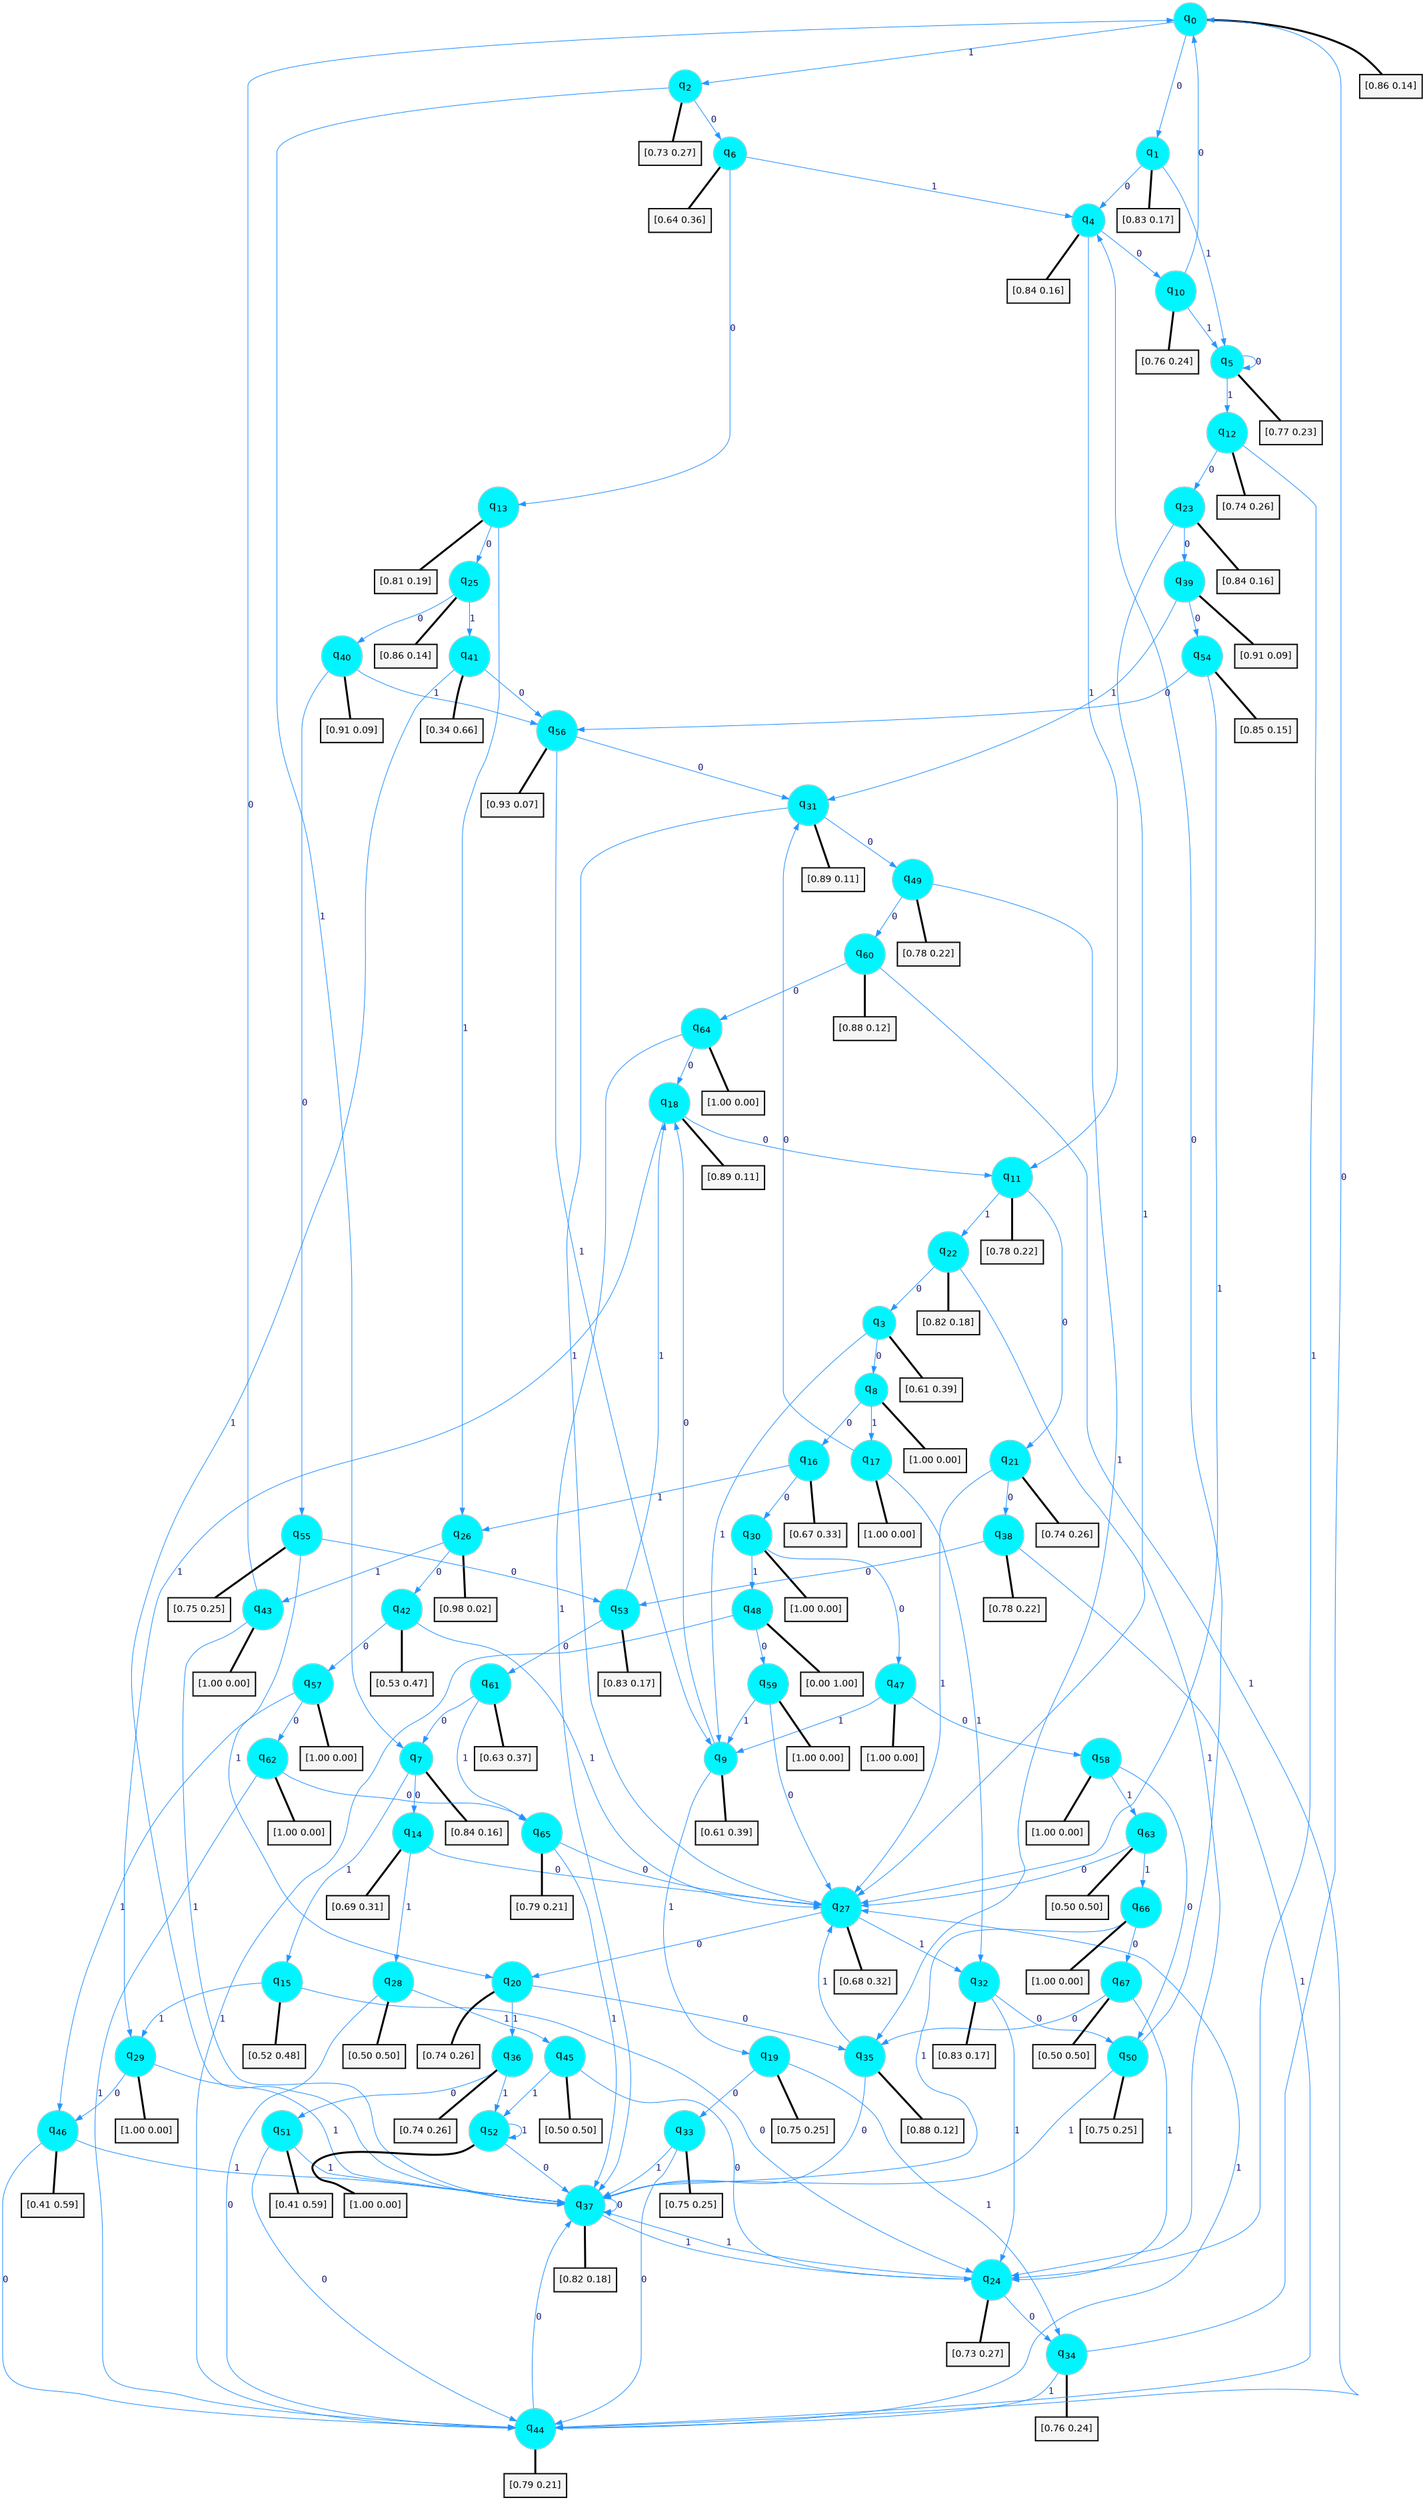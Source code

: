 digraph G {
graph [
bgcolor=transparent, dpi=300, rankdir=TD, size="40,25"];
node [
color=gray, fillcolor=turquoise1, fontcolor=black, fontname=Helvetica, fontsize=16, fontweight=bold, shape=circle, style=filled];
edge [
arrowsize=1, color=dodgerblue1, fontcolor=midnightblue, fontname=courier, fontweight=bold, penwidth=1, style=solid, weight=20];
0[label=<q<SUB>0</SUB>>];
1[label=<q<SUB>1</SUB>>];
2[label=<q<SUB>2</SUB>>];
3[label=<q<SUB>3</SUB>>];
4[label=<q<SUB>4</SUB>>];
5[label=<q<SUB>5</SUB>>];
6[label=<q<SUB>6</SUB>>];
7[label=<q<SUB>7</SUB>>];
8[label=<q<SUB>8</SUB>>];
9[label=<q<SUB>9</SUB>>];
10[label=<q<SUB>10</SUB>>];
11[label=<q<SUB>11</SUB>>];
12[label=<q<SUB>12</SUB>>];
13[label=<q<SUB>13</SUB>>];
14[label=<q<SUB>14</SUB>>];
15[label=<q<SUB>15</SUB>>];
16[label=<q<SUB>16</SUB>>];
17[label=<q<SUB>17</SUB>>];
18[label=<q<SUB>18</SUB>>];
19[label=<q<SUB>19</SUB>>];
20[label=<q<SUB>20</SUB>>];
21[label=<q<SUB>21</SUB>>];
22[label=<q<SUB>22</SUB>>];
23[label=<q<SUB>23</SUB>>];
24[label=<q<SUB>24</SUB>>];
25[label=<q<SUB>25</SUB>>];
26[label=<q<SUB>26</SUB>>];
27[label=<q<SUB>27</SUB>>];
28[label=<q<SUB>28</SUB>>];
29[label=<q<SUB>29</SUB>>];
30[label=<q<SUB>30</SUB>>];
31[label=<q<SUB>31</SUB>>];
32[label=<q<SUB>32</SUB>>];
33[label=<q<SUB>33</SUB>>];
34[label=<q<SUB>34</SUB>>];
35[label=<q<SUB>35</SUB>>];
36[label=<q<SUB>36</SUB>>];
37[label=<q<SUB>37</SUB>>];
38[label=<q<SUB>38</SUB>>];
39[label=<q<SUB>39</SUB>>];
40[label=<q<SUB>40</SUB>>];
41[label=<q<SUB>41</SUB>>];
42[label=<q<SUB>42</SUB>>];
43[label=<q<SUB>43</SUB>>];
44[label=<q<SUB>44</SUB>>];
45[label=<q<SUB>45</SUB>>];
46[label=<q<SUB>46</SUB>>];
47[label=<q<SUB>47</SUB>>];
48[label=<q<SUB>48</SUB>>];
49[label=<q<SUB>49</SUB>>];
50[label=<q<SUB>50</SUB>>];
51[label=<q<SUB>51</SUB>>];
52[label=<q<SUB>52</SUB>>];
53[label=<q<SUB>53</SUB>>];
54[label=<q<SUB>54</SUB>>];
55[label=<q<SUB>55</SUB>>];
56[label=<q<SUB>56</SUB>>];
57[label=<q<SUB>57</SUB>>];
58[label=<q<SUB>58</SUB>>];
59[label=<q<SUB>59</SUB>>];
60[label=<q<SUB>60</SUB>>];
61[label=<q<SUB>61</SUB>>];
62[label=<q<SUB>62</SUB>>];
63[label=<q<SUB>63</SUB>>];
64[label=<q<SUB>64</SUB>>];
65[label=<q<SUB>65</SUB>>];
66[label=<q<SUB>66</SUB>>];
67[label=<q<SUB>67</SUB>>];
68[label="[0.86 0.14]", shape=box,fontcolor=black, fontname=Helvetica, fontsize=14, penwidth=2, fillcolor=whitesmoke,color=black];
69[label="[0.83 0.17]", shape=box,fontcolor=black, fontname=Helvetica, fontsize=14, penwidth=2, fillcolor=whitesmoke,color=black];
70[label="[0.73 0.27]", shape=box,fontcolor=black, fontname=Helvetica, fontsize=14, penwidth=2, fillcolor=whitesmoke,color=black];
71[label="[0.61 0.39]", shape=box,fontcolor=black, fontname=Helvetica, fontsize=14, penwidth=2, fillcolor=whitesmoke,color=black];
72[label="[0.84 0.16]", shape=box,fontcolor=black, fontname=Helvetica, fontsize=14, penwidth=2, fillcolor=whitesmoke,color=black];
73[label="[0.77 0.23]", shape=box,fontcolor=black, fontname=Helvetica, fontsize=14, penwidth=2, fillcolor=whitesmoke,color=black];
74[label="[0.64 0.36]", shape=box,fontcolor=black, fontname=Helvetica, fontsize=14, penwidth=2, fillcolor=whitesmoke,color=black];
75[label="[0.84 0.16]", shape=box,fontcolor=black, fontname=Helvetica, fontsize=14, penwidth=2, fillcolor=whitesmoke,color=black];
76[label="[1.00 0.00]", shape=box,fontcolor=black, fontname=Helvetica, fontsize=14, penwidth=2, fillcolor=whitesmoke,color=black];
77[label="[0.61 0.39]", shape=box,fontcolor=black, fontname=Helvetica, fontsize=14, penwidth=2, fillcolor=whitesmoke,color=black];
78[label="[0.76 0.24]", shape=box,fontcolor=black, fontname=Helvetica, fontsize=14, penwidth=2, fillcolor=whitesmoke,color=black];
79[label="[0.78 0.22]", shape=box,fontcolor=black, fontname=Helvetica, fontsize=14, penwidth=2, fillcolor=whitesmoke,color=black];
80[label="[0.74 0.26]", shape=box,fontcolor=black, fontname=Helvetica, fontsize=14, penwidth=2, fillcolor=whitesmoke,color=black];
81[label="[0.81 0.19]", shape=box,fontcolor=black, fontname=Helvetica, fontsize=14, penwidth=2, fillcolor=whitesmoke,color=black];
82[label="[0.69 0.31]", shape=box,fontcolor=black, fontname=Helvetica, fontsize=14, penwidth=2, fillcolor=whitesmoke,color=black];
83[label="[0.52 0.48]", shape=box,fontcolor=black, fontname=Helvetica, fontsize=14, penwidth=2, fillcolor=whitesmoke,color=black];
84[label="[0.67 0.33]", shape=box,fontcolor=black, fontname=Helvetica, fontsize=14, penwidth=2, fillcolor=whitesmoke,color=black];
85[label="[1.00 0.00]", shape=box,fontcolor=black, fontname=Helvetica, fontsize=14, penwidth=2, fillcolor=whitesmoke,color=black];
86[label="[0.89 0.11]", shape=box,fontcolor=black, fontname=Helvetica, fontsize=14, penwidth=2, fillcolor=whitesmoke,color=black];
87[label="[0.75 0.25]", shape=box,fontcolor=black, fontname=Helvetica, fontsize=14, penwidth=2, fillcolor=whitesmoke,color=black];
88[label="[0.74 0.26]", shape=box,fontcolor=black, fontname=Helvetica, fontsize=14, penwidth=2, fillcolor=whitesmoke,color=black];
89[label="[0.74 0.26]", shape=box,fontcolor=black, fontname=Helvetica, fontsize=14, penwidth=2, fillcolor=whitesmoke,color=black];
90[label="[0.82 0.18]", shape=box,fontcolor=black, fontname=Helvetica, fontsize=14, penwidth=2, fillcolor=whitesmoke,color=black];
91[label="[0.84 0.16]", shape=box,fontcolor=black, fontname=Helvetica, fontsize=14, penwidth=2, fillcolor=whitesmoke,color=black];
92[label="[0.73 0.27]", shape=box,fontcolor=black, fontname=Helvetica, fontsize=14, penwidth=2, fillcolor=whitesmoke,color=black];
93[label="[0.86 0.14]", shape=box,fontcolor=black, fontname=Helvetica, fontsize=14, penwidth=2, fillcolor=whitesmoke,color=black];
94[label="[0.98 0.02]", shape=box,fontcolor=black, fontname=Helvetica, fontsize=14, penwidth=2, fillcolor=whitesmoke,color=black];
95[label="[0.68 0.32]", shape=box,fontcolor=black, fontname=Helvetica, fontsize=14, penwidth=2, fillcolor=whitesmoke,color=black];
96[label="[0.50 0.50]", shape=box,fontcolor=black, fontname=Helvetica, fontsize=14, penwidth=2, fillcolor=whitesmoke,color=black];
97[label="[1.00 0.00]", shape=box,fontcolor=black, fontname=Helvetica, fontsize=14, penwidth=2, fillcolor=whitesmoke,color=black];
98[label="[1.00 0.00]", shape=box,fontcolor=black, fontname=Helvetica, fontsize=14, penwidth=2, fillcolor=whitesmoke,color=black];
99[label="[0.89 0.11]", shape=box,fontcolor=black, fontname=Helvetica, fontsize=14, penwidth=2, fillcolor=whitesmoke,color=black];
100[label="[0.83 0.17]", shape=box,fontcolor=black, fontname=Helvetica, fontsize=14, penwidth=2, fillcolor=whitesmoke,color=black];
101[label="[0.75 0.25]", shape=box,fontcolor=black, fontname=Helvetica, fontsize=14, penwidth=2, fillcolor=whitesmoke,color=black];
102[label="[0.76 0.24]", shape=box,fontcolor=black, fontname=Helvetica, fontsize=14, penwidth=2, fillcolor=whitesmoke,color=black];
103[label="[0.88 0.12]", shape=box,fontcolor=black, fontname=Helvetica, fontsize=14, penwidth=2, fillcolor=whitesmoke,color=black];
104[label="[0.74 0.26]", shape=box,fontcolor=black, fontname=Helvetica, fontsize=14, penwidth=2, fillcolor=whitesmoke,color=black];
105[label="[0.82 0.18]", shape=box,fontcolor=black, fontname=Helvetica, fontsize=14, penwidth=2, fillcolor=whitesmoke,color=black];
106[label="[0.78 0.22]", shape=box,fontcolor=black, fontname=Helvetica, fontsize=14, penwidth=2, fillcolor=whitesmoke,color=black];
107[label="[0.91 0.09]", shape=box,fontcolor=black, fontname=Helvetica, fontsize=14, penwidth=2, fillcolor=whitesmoke,color=black];
108[label="[0.91 0.09]", shape=box,fontcolor=black, fontname=Helvetica, fontsize=14, penwidth=2, fillcolor=whitesmoke,color=black];
109[label="[0.34 0.66]", shape=box,fontcolor=black, fontname=Helvetica, fontsize=14, penwidth=2, fillcolor=whitesmoke,color=black];
110[label="[0.53 0.47]", shape=box,fontcolor=black, fontname=Helvetica, fontsize=14, penwidth=2, fillcolor=whitesmoke,color=black];
111[label="[1.00 0.00]", shape=box,fontcolor=black, fontname=Helvetica, fontsize=14, penwidth=2, fillcolor=whitesmoke,color=black];
112[label="[0.79 0.21]", shape=box,fontcolor=black, fontname=Helvetica, fontsize=14, penwidth=2, fillcolor=whitesmoke,color=black];
113[label="[0.50 0.50]", shape=box,fontcolor=black, fontname=Helvetica, fontsize=14, penwidth=2, fillcolor=whitesmoke,color=black];
114[label="[0.41 0.59]", shape=box,fontcolor=black, fontname=Helvetica, fontsize=14, penwidth=2, fillcolor=whitesmoke,color=black];
115[label="[1.00 0.00]", shape=box,fontcolor=black, fontname=Helvetica, fontsize=14, penwidth=2, fillcolor=whitesmoke,color=black];
116[label="[0.00 1.00]", shape=box,fontcolor=black, fontname=Helvetica, fontsize=14, penwidth=2, fillcolor=whitesmoke,color=black];
117[label="[0.78 0.22]", shape=box,fontcolor=black, fontname=Helvetica, fontsize=14, penwidth=2, fillcolor=whitesmoke,color=black];
118[label="[0.75 0.25]", shape=box,fontcolor=black, fontname=Helvetica, fontsize=14, penwidth=2, fillcolor=whitesmoke,color=black];
119[label="[0.41 0.59]", shape=box,fontcolor=black, fontname=Helvetica, fontsize=14, penwidth=2, fillcolor=whitesmoke,color=black];
120[label="[1.00 0.00]", shape=box,fontcolor=black, fontname=Helvetica, fontsize=14, penwidth=2, fillcolor=whitesmoke,color=black];
121[label="[0.83 0.17]", shape=box,fontcolor=black, fontname=Helvetica, fontsize=14, penwidth=2, fillcolor=whitesmoke,color=black];
122[label="[0.85 0.15]", shape=box,fontcolor=black, fontname=Helvetica, fontsize=14, penwidth=2, fillcolor=whitesmoke,color=black];
123[label="[0.75 0.25]", shape=box,fontcolor=black, fontname=Helvetica, fontsize=14, penwidth=2, fillcolor=whitesmoke,color=black];
124[label="[0.93 0.07]", shape=box,fontcolor=black, fontname=Helvetica, fontsize=14, penwidth=2, fillcolor=whitesmoke,color=black];
125[label="[1.00 0.00]", shape=box,fontcolor=black, fontname=Helvetica, fontsize=14, penwidth=2, fillcolor=whitesmoke,color=black];
126[label="[1.00 0.00]", shape=box,fontcolor=black, fontname=Helvetica, fontsize=14, penwidth=2, fillcolor=whitesmoke,color=black];
127[label="[1.00 0.00]", shape=box,fontcolor=black, fontname=Helvetica, fontsize=14, penwidth=2, fillcolor=whitesmoke,color=black];
128[label="[0.88 0.12]", shape=box,fontcolor=black, fontname=Helvetica, fontsize=14, penwidth=2, fillcolor=whitesmoke,color=black];
129[label="[0.63 0.37]", shape=box,fontcolor=black, fontname=Helvetica, fontsize=14, penwidth=2, fillcolor=whitesmoke,color=black];
130[label="[1.00 0.00]", shape=box,fontcolor=black, fontname=Helvetica, fontsize=14, penwidth=2, fillcolor=whitesmoke,color=black];
131[label="[0.50 0.50]", shape=box,fontcolor=black, fontname=Helvetica, fontsize=14, penwidth=2, fillcolor=whitesmoke,color=black];
132[label="[1.00 0.00]", shape=box,fontcolor=black, fontname=Helvetica, fontsize=14, penwidth=2, fillcolor=whitesmoke,color=black];
133[label="[0.79 0.21]", shape=box,fontcolor=black, fontname=Helvetica, fontsize=14, penwidth=2, fillcolor=whitesmoke,color=black];
134[label="[1.00 0.00]", shape=box,fontcolor=black, fontname=Helvetica, fontsize=14, penwidth=2, fillcolor=whitesmoke,color=black];
135[label="[0.50 0.50]", shape=box,fontcolor=black, fontname=Helvetica, fontsize=14, penwidth=2, fillcolor=whitesmoke,color=black];
0->1 [label=0];
0->2 [label=1];
0->68 [arrowhead=none, penwidth=3,color=black];
1->4 [label=0];
1->5 [label=1];
1->69 [arrowhead=none, penwidth=3,color=black];
2->6 [label=0];
2->7 [label=1];
2->70 [arrowhead=none, penwidth=3,color=black];
3->8 [label=0];
3->9 [label=1];
3->71 [arrowhead=none, penwidth=3,color=black];
4->10 [label=0];
4->11 [label=1];
4->72 [arrowhead=none, penwidth=3,color=black];
5->5 [label=0];
5->12 [label=1];
5->73 [arrowhead=none, penwidth=3,color=black];
6->13 [label=0];
6->4 [label=1];
6->74 [arrowhead=none, penwidth=3,color=black];
7->14 [label=0];
7->15 [label=1];
7->75 [arrowhead=none, penwidth=3,color=black];
8->16 [label=0];
8->17 [label=1];
8->76 [arrowhead=none, penwidth=3,color=black];
9->18 [label=0];
9->19 [label=1];
9->77 [arrowhead=none, penwidth=3,color=black];
10->0 [label=0];
10->5 [label=1];
10->78 [arrowhead=none, penwidth=3,color=black];
11->21 [label=0];
11->22 [label=1];
11->79 [arrowhead=none, penwidth=3,color=black];
12->23 [label=0];
12->24 [label=1];
12->80 [arrowhead=none, penwidth=3,color=black];
13->25 [label=0];
13->26 [label=1];
13->81 [arrowhead=none, penwidth=3,color=black];
14->27 [label=0];
14->28 [label=1];
14->82 [arrowhead=none, penwidth=3,color=black];
15->24 [label=0];
15->29 [label=1];
15->83 [arrowhead=none, penwidth=3,color=black];
16->30 [label=0];
16->26 [label=1];
16->84 [arrowhead=none, penwidth=3,color=black];
17->31 [label=0];
17->32 [label=1];
17->85 [arrowhead=none, penwidth=3,color=black];
18->11 [label=0];
18->29 [label=1];
18->86 [arrowhead=none, penwidth=3,color=black];
19->33 [label=0];
19->34 [label=1];
19->87 [arrowhead=none, penwidth=3,color=black];
20->35 [label=0];
20->36 [label=1];
20->88 [arrowhead=none, penwidth=3,color=black];
21->38 [label=0];
21->27 [label=1];
21->89 [arrowhead=none, penwidth=3,color=black];
22->3 [label=0];
22->24 [label=1];
22->90 [arrowhead=none, penwidth=3,color=black];
23->39 [label=0];
23->27 [label=1];
23->91 [arrowhead=none, penwidth=3,color=black];
24->34 [label=0];
24->37 [label=1];
24->92 [arrowhead=none, penwidth=3,color=black];
25->40 [label=0];
25->41 [label=1];
25->93 [arrowhead=none, penwidth=3,color=black];
26->42 [label=0];
26->43 [label=1];
26->94 [arrowhead=none, penwidth=3,color=black];
27->20 [label=0];
27->32 [label=1];
27->95 [arrowhead=none, penwidth=3,color=black];
28->44 [label=0];
28->45 [label=1];
28->96 [arrowhead=none, penwidth=3,color=black];
29->46 [label=0];
29->37 [label=1];
29->97 [arrowhead=none, penwidth=3,color=black];
30->47 [label=0];
30->48 [label=1];
30->98 [arrowhead=none, penwidth=3,color=black];
31->49 [label=0];
31->27 [label=1];
31->99 [arrowhead=none, penwidth=3,color=black];
32->50 [label=0];
32->24 [label=1];
32->100 [arrowhead=none, penwidth=3,color=black];
33->44 [label=0];
33->37 [label=1];
33->101 [arrowhead=none, penwidth=3,color=black];
34->0 [label=0];
34->44 [label=1];
34->102 [arrowhead=none, penwidth=3,color=black];
35->37 [label=0];
35->27 [label=1];
35->103 [arrowhead=none, penwidth=3,color=black];
36->51 [label=0];
36->52 [label=1];
36->104 [arrowhead=none, penwidth=3,color=black];
37->37 [label=0];
37->24 [label=1];
37->105 [arrowhead=none, penwidth=3,color=black];
38->53 [label=0];
38->44 [label=1];
38->106 [arrowhead=none, penwidth=3,color=black];
39->54 [label=0];
39->31 [label=1];
39->107 [arrowhead=none, penwidth=3,color=black];
40->55 [label=0];
40->56 [label=1];
40->108 [arrowhead=none, penwidth=3,color=black];
41->56 [label=0];
41->37 [label=1];
41->109 [arrowhead=none, penwidth=3,color=black];
42->57 [label=0];
42->27 [label=1];
42->110 [arrowhead=none, penwidth=3,color=black];
43->0 [label=0];
43->37 [label=1];
43->111 [arrowhead=none, penwidth=3,color=black];
44->37 [label=0];
44->27 [label=1];
44->112 [arrowhead=none, penwidth=3,color=black];
45->24 [label=0];
45->52 [label=1];
45->113 [arrowhead=none, penwidth=3,color=black];
46->44 [label=0];
46->37 [label=1];
46->114 [arrowhead=none, penwidth=3,color=black];
47->58 [label=0];
47->9 [label=1];
47->115 [arrowhead=none, penwidth=3,color=black];
48->59 [label=0];
48->44 [label=1];
48->116 [arrowhead=none, penwidth=3,color=black];
49->60 [label=0];
49->35 [label=1];
49->117 [arrowhead=none, penwidth=3,color=black];
50->4 [label=0];
50->37 [label=1];
50->118 [arrowhead=none, penwidth=3,color=black];
51->44 [label=0];
51->37 [label=1];
51->119 [arrowhead=none, penwidth=3,color=black];
52->37 [label=0];
52->52 [label=1];
52->120 [arrowhead=none, penwidth=3,color=black];
53->61 [label=0];
53->18 [label=1];
53->121 [arrowhead=none, penwidth=3,color=black];
54->56 [label=0];
54->27 [label=1];
54->122 [arrowhead=none, penwidth=3,color=black];
55->53 [label=0];
55->20 [label=1];
55->123 [arrowhead=none, penwidth=3,color=black];
56->31 [label=0];
56->9 [label=1];
56->124 [arrowhead=none, penwidth=3,color=black];
57->62 [label=0];
57->46 [label=1];
57->125 [arrowhead=none, penwidth=3,color=black];
58->50 [label=0];
58->63 [label=1];
58->126 [arrowhead=none, penwidth=3,color=black];
59->27 [label=0];
59->9 [label=1];
59->127 [arrowhead=none, penwidth=3,color=black];
60->64 [label=0];
60->44 [label=1];
60->128 [arrowhead=none, penwidth=3,color=black];
61->7 [label=0];
61->65 [label=1];
61->129 [arrowhead=none, penwidth=3,color=black];
62->65 [label=0];
62->44 [label=1];
62->130 [arrowhead=none, penwidth=3,color=black];
63->27 [label=0];
63->66 [label=1];
63->131 [arrowhead=none, penwidth=3,color=black];
64->18 [label=0];
64->37 [label=1];
64->132 [arrowhead=none, penwidth=3,color=black];
65->27 [label=0];
65->37 [label=1];
65->133 [arrowhead=none, penwidth=3,color=black];
66->67 [label=0];
66->37 [label=1];
66->134 [arrowhead=none, penwidth=3,color=black];
67->35 [label=0];
67->24 [label=1];
67->135 [arrowhead=none, penwidth=3,color=black];
}
